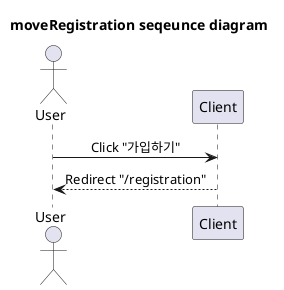 @startuml moveRegistration
'http://localhost:3000/login

title moveRegistration seqeunce diagram

skinparam SequenceMessageAlignment center

participant Client order 20
actor User order 10

User -> Client: Click "가입하기"
User <-- Client: Redirect "/registration"

@enduml